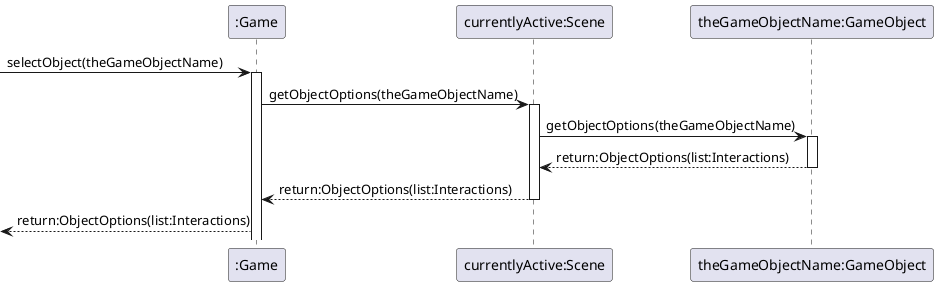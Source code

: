 @startuml

participant ":Game" as gm
participant "currentlyActive:Scene" as sc
participant "theGameObjectName:GameObject" as go

-> gm : selectObject(theGameObjectName)
activate gm
gm -> sc :getObjectOptions(theGameObjectName)
activate sc
sc -> go :getObjectOptions(theGameObjectName)
activate go
go --> sc :return:ObjectOptions(list:Interactions)
deactivate go
sc --> gm :return:ObjectOptions(list:Interactions)
deactivate sc
<-- gm :return:ObjectOptions(list:Interactions)

@enduml